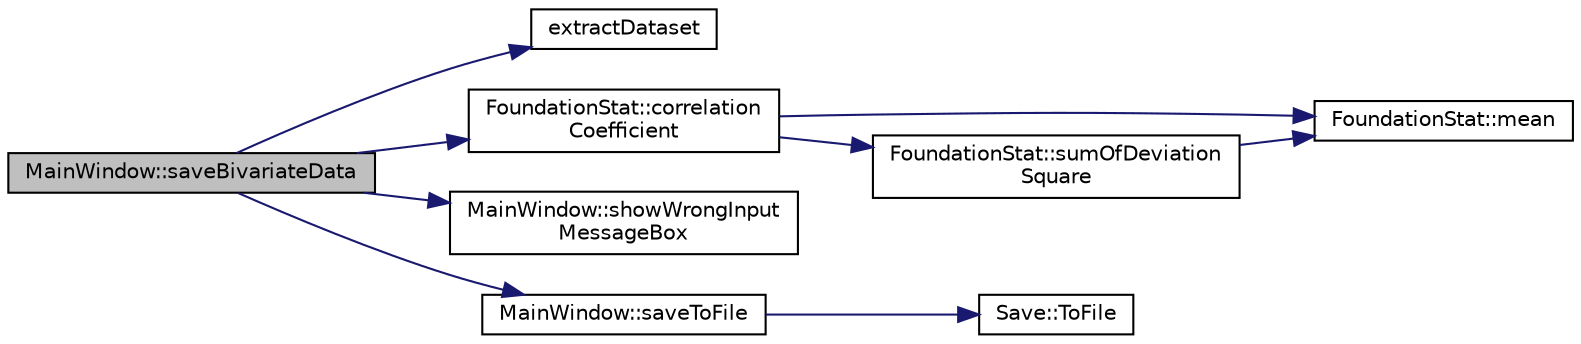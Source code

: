digraph "MainWindow::saveBivariateData"
{
  bgcolor="transparent";
  edge [fontname="Helvetica",fontsize="10",labelfontname="Helvetica",labelfontsize="10"];
  node [fontname="Helvetica",fontsize="10",shape=record];
  rankdir="LR";
  Node146 [label="MainWindow::saveBivariateData",height=0.2,width=0.4,color="black", fillcolor="grey75", style="filled", fontcolor="black"];
  Node146 -> Node147 [color="midnightblue",fontsize="10",style="solid",fontname="Helvetica"];
  Node147 [label="extractDataset",height=0.2,width=0.4,color="black",URL="$mainwindow_8cpp.html#aec57b33b02b04491b2c42bb7654bf203"];
  Node146 -> Node148 [color="midnightblue",fontsize="10",style="solid",fontname="Helvetica"];
  Node148 [label="FoundationStat::correlation\lCoefficient",height=0.2,width=0.4,color="black",URL="$class_foundation_stat.html#a9f9167c67bdf4787f154cec387c06816",tooltip="상관계수를 계산합니다. "];
  Node148 -> Node149 [color="midnightblue",fontsize="10",style="solid",fontname="Helvetica"];
  Node149 [label="FoundationStat::mean",height=0.2,width=0.4,color="black",URL="$class_foundation_stat.html#a0068d0a7bb637401eecd032a0b6b9d0c",tooltip="평균을 계산합니다. "];
  Node148 -> Node150 [color="midnightblue",fontsize="10",style="solid",fontname="Helvetica"];
  Node150 [label="FoundationStat::sumOfDeviation\lSquare",height=0.2,width=0.4,color="black",URL="$class_foundation_stat.html#adb6d1e578071377cc62c1687cf990b3c",tooltip="편차 제곱의 합을 계산합니다. "];
  Node150 -> Node149 [color="midnightblue",fontsize="10",style="solid",fontname="Helvetica"];
  Node146 -> Node151 [color="midnightblue",fontsize="10",style="solid",fontname="Helvetica"];
  Node151 [label="MainWindow::showWrongInput\lMessageBox",height=0.2,width=0.4,color="black",URL="$class_main_window.html#ab550cad5c29365827496dfe01bf5409b",tooltip="잘못된 입력에 대한 경고 메시지를 출력합니다. "];
  Node146 -> Node152 [color="midnightblue",fontsize="10",style="solid",fontname="Helvetica"];
  Node152 [label="MainWindow::saveToFile",height=0.2,width=0.4,color="black",URL="$class_main_window.html#a9ad7bdea1ad897bca9007f40b6cbee8f",tooltip="파일 다이얼로그를 사용하여 텍스트를 파일로 저장합니다. "];
  Node152 -> Node153 [color="midnightblue",fontsize="10",style="solid",fontname="Helvetica"];
  Node153 [label="Save::ToFile",height=0.2,width=0.4,color="black",URL="$class_save.html#aaa4104c8372e6d184c580a1933c0c03f",tooltip="텍스트를 새로운 파일을 생성하여 저장합니다. "];
}
